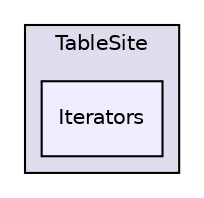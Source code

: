 digraph G {
  compound=true
  node [ fontsize=10, fontname="Helvetica"];
  edge [ labelfontsize=9, labelfontname="Helvetica"];
  subgraph clusterdir_415fd75f6c77a4b8abeeeefc2148dbef {
    graph [ bgcolor="#ddddee", pencolor="black", label="TableSite" fontname="Helvetica", fontsize=10, URL="dir_415fd75f6c77a4b8abeeeefc2148dbef.html"]
  dir_2b799f55cac4b94dc973c990182b92e7 [shape=box, label="Iterators", style="filled", fillcolor="#eeeeff", pencolor="black", URL="dir_2b799f55cac4b94dc973c990182b92e7.html"];
  }
}
